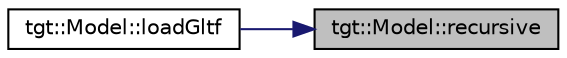 digraph "tgt::Model::recursive"
{
 // LATEX_PDF_SIZE
  edge [fontname="Helvetica",fontsize="10",labelfontname="Helvetica",labelfontsize="10"];
  node [fontname="Helvetica",fontsize="10",shape=record];
  rankdir="RL";
  Node1 [label="tgt::Model::recursive",height=0.2,width=0.4,color="black", fillcolor="grey75", style="filled", fontcolor="black",tooltip=" "];
  Node1 -> Node2 [dir="back",color="midnightblue",fontsize="10",style="solid",fontname="Helvetica"];
  Node2 [label="tgt::Model::loadGltf",height=0.2,width=0.4,color="black", fillcolor="white", style="filled",URL="$d7/d14/namespacetgt_1_1_model.html#a67da2ba50690df5bc931b035c19b03fb",tooltip=" "];
}
